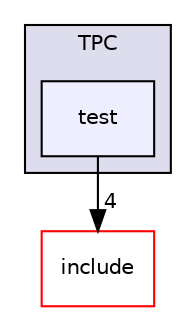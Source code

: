 digraph "/home/travis/build/AliceO2Group/AliceO2/DataFormats/Detectors/TPC/test" {
  bgcolor=transparent;
  compound=true
  node [ fontsize="10", fontname="Helvetica"];
  edge [ labelfontsize="10", labelfontname="Helvetica"];
  subgraph clusterdir_87e4e27fa2128902da5e37b3e7ab3f52 {
    graph [ bgcolor="#ddddee", pencolor="black", label="TPC" fontname="Helvetica", fontsize="10", URL="dir_87e4e27fa2128902da5e37b3e7ab3f52.html"]
  dir_eefe8374d82063b4a715141da5bc342d [shape=box, label="test", style="filled", fillcolor="#eeeeff", pencolor="black", URL="dir_eefe8374d82063b4a715141da5bc342d.html"];
  }
  dir_6f22cbd49ee75d810f2bfe3ea5accc3c [shape=box label="include" color="red" URL="dir_6f22cbd49ee75d810f2bfe3ea5accc3c.html"];
  dir_eefe8374d82063b4a715141da5bc342d->dir_6f22cbd49ee75d810f2bfe3ea5accc3c [headlabel="4", labeldistance=1.5 headhref="dir_000258_000145.html"];
}
